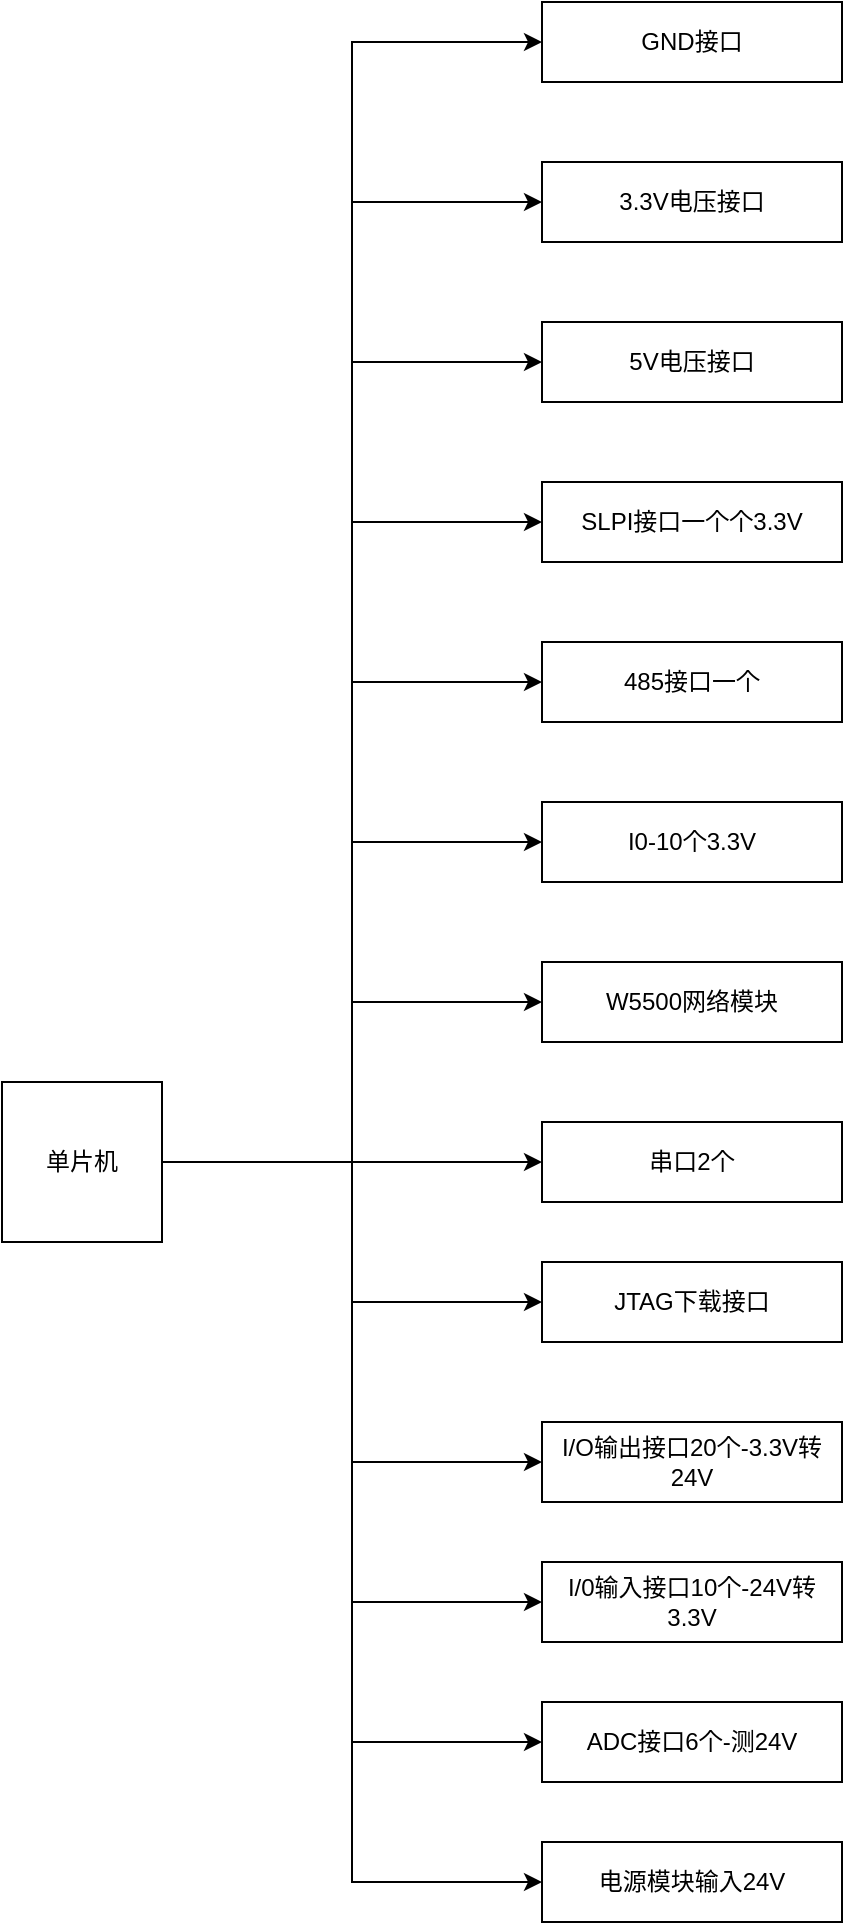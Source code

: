 <mxfile version="12.1.0" type="github" pages="1"><diagram id="8mPuaULYMpC6lJPFPBjU" name="Page-1"><mxGraphModel dx="1357" dy="1955" grid="1" gridSize="10" guides="1" tooltips="1" connect="1" arrows="1" fold="1" page="1" pageScale="1" pageWidth="827" pageHeight="1169" math="0" shadow="0"><root><mxCell id="0"/><mxCell id="1" parent="0"/><mxCell id="rMOgFX_VODS25ItfRM4U-4" value="" style="edgeStyle=orthogonalEdgeStyle;rounded=0;orthogonalLoop=1;jettySize=auto;html=1;entryX=0;entryY=0.5;entryDx=0;entryDy=0;" edge="1" parent="1" source="rMOgFX_VODS25ItfRM4U-1" target="rMOgFX_VODS25ItfRM4U-8"><mxGeometry relative="1" as="geometry"><mxPoint x="420" y="215" as="targetPoint"/></mxGeometry></mxCell><mxCell id="rMOgFX_VODS25ItfRM4U-10" style="edgeStyle=orthogonalEdgeStyle;rounded=0;orthogonalLoop=1;jettySize=auto;html=1;entryX=0;entryY=0.5;entryDx=0;entryDy=0;" edge="1" parent="1" source="rMOgFX_VODS25ItfRM4U-1" target="rMOgFX_VODS25ItfRM4U-9"><mxGeometry relative="1" as="geometry"/></mxCell><mxCell id="rMOgFX_VODS25ItfRM4U-13" style="edgeStyle=orthogonalEdgeStyle;rounded=0;orthogonalLoop=1;jettySize=auto;html=1;entryX=0;entryY=0.5;entryDx=0;entryDy=0;" edge="1" parent="1" source="rMOgFX_VODS25ItfRM4U-1" target="rMOgFX_VODS25ItfRM4U-11"><mxGeometry relative="1" as="geometry"/></mxCell><mxCell id="rMOgFX_VODS25ItfRM4U-25" style="edgeStyle=orthogonalEdgeStyle;rounded=0;orthogonalLoop=1;jettySize=auto;html=1;entryX=0;entryY=0.5;entryDx=0;entryDy=0;" edge="1" parent="1" source="rMOgFX_VODS25ItfRM4U-1" target="rMOgFX_VODS25ItfRM4U-14"><mxGeometry relative="1" as="geometry"/></mxCell><mxCell id="rMOgFX_VODS25ItfRM4U-26" style="edgeStyle=orthogonalEdgeStyle;rounded=0;orthogonalLoop=1;jettySize=auto;html=1;entryX=0;entryY=0.5;entryDx=0;entryDy=0;" edge="1" parent="1" source="rMOgFX_VODS25ItfRM4U-1" target="rMOgFX_VODS25ItfRM4U-21"><mxGeometry relative="1" as="geometry"/></mxCell><mxCell id="rMOgFX_VODS25ItfRM4U-27" style="edgeStyle=orthogonalEdgeStyle;rounded=0;orthogonalLoop=1;jettySize=auto;html=1;entryX=0;entryY=0.5;entryDx=0;entryDy=0;" edge="1" parent="1" source="rMOgFX_VODS25ItfRM4U-1" target="rMOgFX_VODS25ItfRM4U-18"><mxGeometry relative="1" as="geometry"/></mxCell><mxCell id="rMOgFX_VODS25ItfRM4U-28" style="edgeStyle=orthogonalEdgeStyle;rounded=0;orthogonalLoop=1;jettySize=auto;html=1;entryX=0;entryY=0.5;entryDx=0;entryDy=0;" edge="1" parent="1" source="rMOgFX_VODS25ItfRM4U-1" target="rMOgFX_VODS25ItfRM4U-20"><mxGeometry relative="1" as="geometry"/></mxCell><mxCell id="rMOgFX_VODS25ItfRM4U-29" style="edgeStyle=orthogonalEdgeStyle;rounded=0;orthogonalLoop=1;jettySize=auto;html=1;entryX=0;entryY=0.5;entryDx=0;entryDy=0;" edge="1" parent="1" source="rMOgFX_VODS25ItfRM4U-1" target="rMOgFX_VODS25ItfRM4U-22"><mxGeometry relative="1" as="geometry"/></mxCell><mxCell id="rMOgFX_VODS25ItfRM4U-30" style="edgeStyle=orthogonalEdgeStyle;rounded=0;orthogonalLoop=1;jettySize=auto;html=1;entryX=0;entryY=0.5;entryDx=0;entryDy=0;" edge="1" parent="1" source="rMOgFX_VODS25ItfRM4U-1" target="rMOgFX_VODS25ItfRM4U-23"><mxGeometry relative="1" as="geometry"/></mxCell><mxCell id="rMOgFX_VODS25ItfRM4U-31" style="edgeStyle=orthogonalEdgeStyle;rounded=0;orthogonalLoop=1;jettySize=auto;html=1;entryX=0;entryY=0.5;entryDx=0;entryDy=0;" edge="1" parent="1" source="rMOgFX_VODS25ItfRM4U-1" target="rMOgFX_VODS25ItfRM4U-24"><mxGeometry relative="1" as="geometry"/></mxCell><mxCell id="rMOgFX_VODS25ItfRM4U-32" style="edgeStyle=orthogonalEdgeStyle;rounded=0;orthogonalLoop=1;jettySize=auto;html=1;entryX=0;entryY=0.5;entryDx=0;entryDy=0;" edge="1" parent="1" source="rMOgFX_VODS25ItfRM4U-1" target="rMOgFX_VODS25ItfRM4U-15"><mxGeometry relative="1" as="geometry"/></mxCell><mxCell id="rMOgFX_VODS25ItfRM4U-33" style="edgeStyle=orthogonalEdgeStyle;rounded=0;orthogonalLoop=1;jettySize=auto;html=1;entryX=0;entryY=0.5;entryDx=0;entryDy=0;" edge="1" parent="1" source="rMOgFX_VODS25ItfRM4U-1" target="rMOgFX_VODS25ItfRM4U-16"><mxGeometry relative="1" as="geometry"/></mxCell><mxCell id="rMOgFX_VODS25ItfRM4U-34" style="edgeStyle=orthogonalEdgeStyle;rounded=0;orthogonalLoop=1;jettySize=auto;html=1;entryX=0;entryY=0.5;entryDx=0;entryDy=0;" edge="1" parent="1" source="rMOgFX_VODS25ItfRM4U-1" target="rMOgFX_VODS25ItfRM4U-17"><mxGeometry relative="1" as="geometry"/></mxCell><mxCell id="rMOgFX_VODS25ItfRM4U-1" value="单片机" style="whiteSpace=wrap;html=1;aspect=fixed;" vertex="1" parent="1"><mxGeometry x="160" y="250" width="80" height="80" as="geometry"/></mxCell><mxCell id="rMOgFX_VODS25ItfRM4U-8" value="&lt;span style=&quot;white-space: normal&quot;&gt;W5500网络模块&lt;/span&gt;" style="rounded=0;whiteSpace=wrap;html=1;" vertex="1" parent="1"><mxGeometry x="430" y="190" width="150" height="40" as="geometry"/></mxCell><mxCell id="rMOgFX_VODS25ItfRM4U-9" value="&lt;span style=&quot;white-space: normal&quot;&gt;I/O输出接口20个-3.3V转24V&lt;/span&gt;" style="rounded=0;whiteSpace=wrap;html=1;" vertex="1" parent="1"><mxGeometry x="430" y="420" width="150" height="40" as="geometry"/></mxCell><mxCell id="rMOgFX_VODS25ItfRM4U-11" value="&lt;span style=&quot;white-space: normal&quot;&gt;串口2个&lt;/span&gt;" style="rounded=0;whiteSpace=wrap;html=1;" vertex="1" parent="1"><mxGeometry x="430" y="270" width="150" height="40" as="geometry"/></mxCell><mxCell id="rMOgFX_VODS25ItfRM4U-14" value="&lt;span style=&quot;white-space: normal&quot;&gt;JTAG下载接口&lt;/span&gt;" style="rounded=0;whiteSpace=wrap;html=1;" vertex="1" parent="1"><mxGeometry x="430" y="340" width="150" height="40" as="geometry"/></mxCell><mxCell id="rMOgFX_VODS25ItfRM4U-15" value="I/0输入接口10个-24V转3.3V" style="rounded=0;whiteSpace=wrap;html=1;" vertex="1" parent="1"><mxGeometry x="430" y="490" width="150" height="40" as="geometry"/></mxCell><mxCell id="rMOgFX_VODS25ItfRM4U-16" value="ADC接口6个-测24V" style="rounded=0;whiteSpace=wrap;html=1;" vertex="1" parent="1"><mxGeometry x="430" y="560" width="150" height="40" as="geometry"/></mxCell><mxCell id="rMOgFX_VODS25ItfRM4U-17" value="电源模块输入24V" style="rounded=0;whiteSpace=wrap;html=1;" vertex="1" parent="1"><mxGeometry x="430" y="630" width="150" height="40" as="geometry"/></mxCell><mxCell id="rMOgFX_VODS25ItfRM4U-18" value="485接口一个" style="rounded=0;whiteSpace=wrap;html=1;" vertex="1" parent="1"><mxGeometry x="430" y="30" width="150" height="40" as="geometry"/></mxCell><mxCell id="rMOgFX_VODS25ItfRM4U-20" value="SLPI接口一个个3.3V" style="rounded=0;whiteSpace=wrap;html=1;" vertex="1" parent="1"><mxGeometry x="430" y="-50" width="150" height="40" as="geometry"/></mxCell><mxCell id="rMOgFX_VODS25ItfRM4U-21" value="I0-10个3.3V" style="rounded=0;whiteSpace=wrap;html=1;" vertex="1" parent="1"><mxGeometry x="430" y="110" width="150" height="40" as="geometry"/></mxCell><mxCell id="rMOgFX_VODS25ItfRM4U-22" value="5V电压接口" style="rounded=0;whiteSpace=wrap;html=1;" vertex="1" parent="1"><mxGeometry x="430" y="-130" width="150" height="40" as="geometry"/></mxCell><mxCell id="rMOgFX_VODS25ItfRM4U-23" value="3.3V电压接口" style="rounded=0;whiteSpace=wrap;html=1;" vertex="1" parent="1"><mxGeometry x="430" y="-210" width="150" height="40" as="geometry"/></mxCell><mxCell id="rMOgFX_VODS25ItfRM4U-24" value="GND接口" style="rounded=0;whiteSpace=wrap;html=1;" vertex="1" parent="1"><mxGeometry x="430" y="-290" width="150" height="40" as="geometry"/></mxCell></root></mxGraphModel></diagram></mxfile>